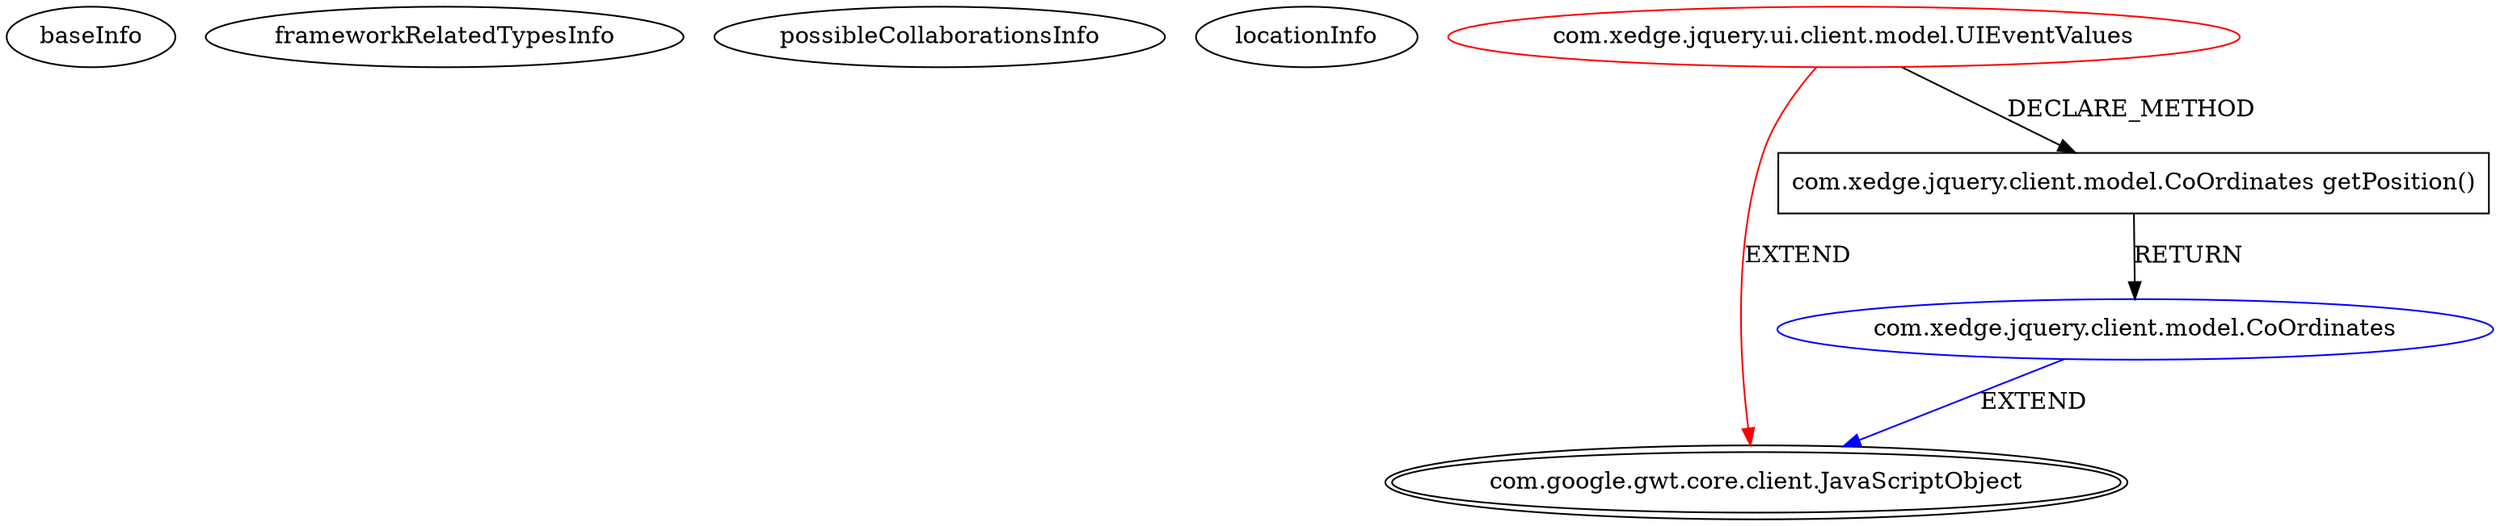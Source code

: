 digraph {
baseInfo[graphId=988,category="extension_graph",isAnonymous=false,possibleRelation=true]
frameworkRelatedTypesInfo[0="com.google.gwt.core.client.JavaScriptObject"]
possibleCollaborationsInfo[0="988~CLIENT_METHOD_DECLARATION-RETURN_TYPE-~com.google.gwt.core.client.JavaScriptObject ~com.google.gwt.core.client.JavaScriptObject ~false~false"]
locationInfo[projectName="brychcy-gwt-jquery",filePath="/brychcy-gwt-jquery/gwt-jquery-master/src/com/xedge/jquery/ui/client/model/UIEventValues.java",contextSignature="UIEventValues",graphId="988"]
0[label="com.xedge.jquery.ui.client.model.UIEventValues",vertexType="ROOT_CLIENT_CLASS_DECLARATION",isFrameworkType=false,color=red]
1[label="com.google.gwt.core.client.JavaScriptObject",vertexType="FRAMEWORK_CLASS_TYPE",isFrameworkType=true,peripheries=2]
2[label="com.xedge.jquery.client.model.CoOrdinates getPosition()",vertexType="CLIENT_METHOD_DECLARATION",isFrameworkType=false,shape=box]
3[label="com.xedge.jquery.client.model.CoOrdinates",vertexType="REFERENCE_CLIENT_CLASS_DECLARATION",isFrameworkType=false,color=blue]
0->1[label="EXTEND",color=red]
0->2[label="DECLARE_METHOD"]
3->1[label="EXTEND",color=blue]
2->3[label="RETURN"]
}
